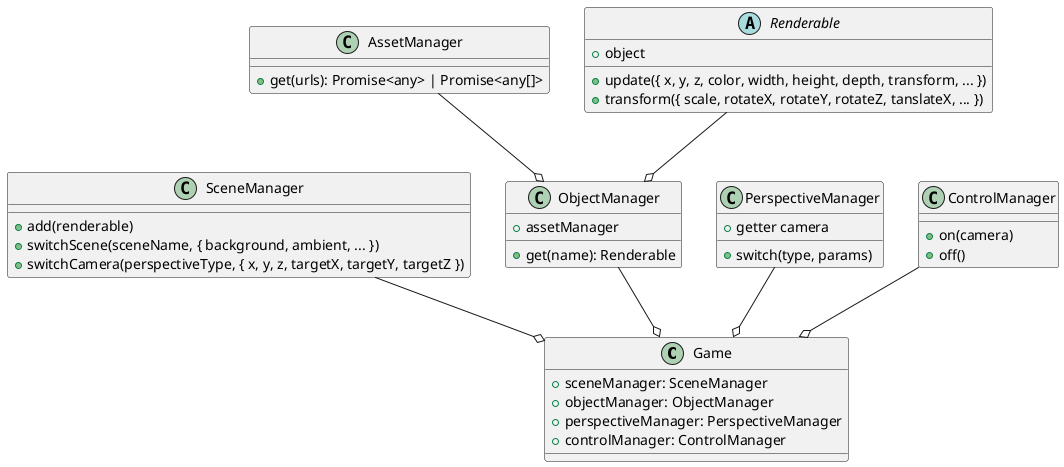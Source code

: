 @startuml Game
class Game {
  +sceneManager: SceneManager
  +objectManager: ObjectManager
  +perspectiveManager: PerspectiveManager
  +controlManager: ControlManager
}

class SceneManager {
  +add(renderable)
  +switchScene(sceneName, { background, ambient, ... })
  +switchCamera(perspectiveType, { x, y, z, targetX, targetY, targetZ })
}

class ObjectManager {
  +assetManager
  +get(name): Renderable
}

class AssetManager {
  +get(urls): Promise<any> | Promise<any[]>
}

class PerspectiveManager {
  +getter camera
  +switch(type, params)
}

class ControlManager {
  +on(camera)
  +off()
}

abstract class Renderable {
  +object
  +update({ x, y, z, color, width, height, depth, transform, ... })
  +transform({ scale, rotateX, rotateY, rotateZ, tanslateX, ... })
}

AssetManager --o ObjectManager
Renderable --o ObjectManager
ObjectManager --o Game
SceneManager --o Game
PerspectiveManager --o Game
ControlManager --o Game
